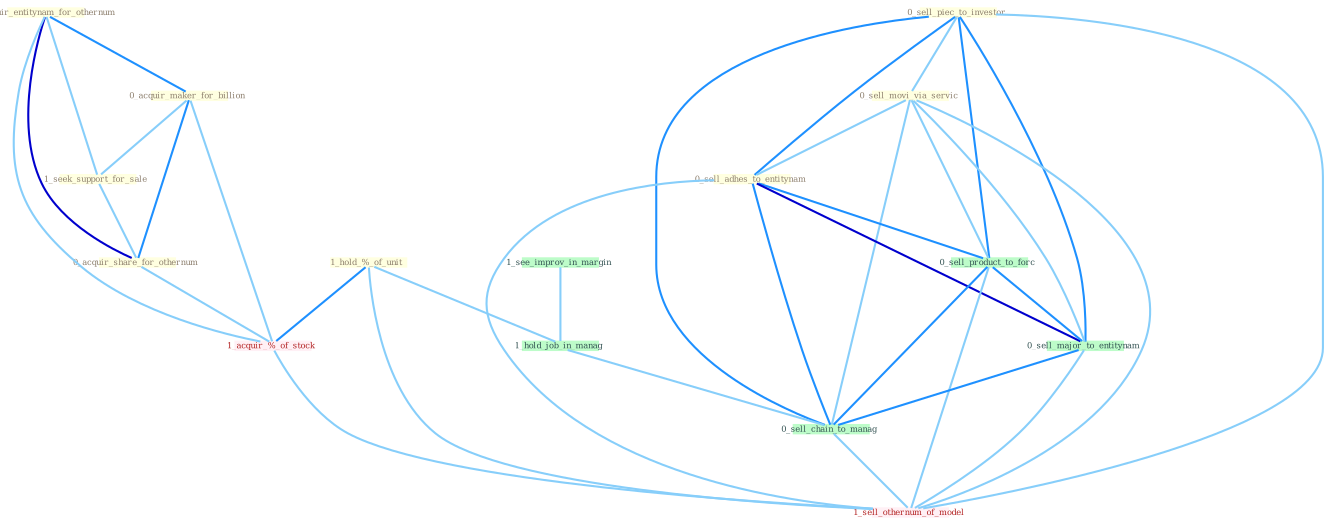 Graph G{ 
    node
    [shape=polygon,style=filled,width=.5,height=.06,color="#BDFCC9",fixedsize=true,fontsize=4,
    fontcolor="#2f4f4f"];
    {node
    [color="#ffffe0", fontcolor="#8b7d6b"] "0_acquir_entitynam_for_othernum " "1_hold_%_of_unit " "0_acquir_maker_for_billion " "0_sell_piec_to_investor " "1_seek_support_for_sale " "0_sell_movi_via_servic " "0_sell_adhes_to_entitynam " "0_acquir_share_for_othernum "}
{node [color="#fff0f5", fontcolor="#b22222"] "1_acquir_%_of_stock " "1_sell_othernum_of_model "}
edge [color="#B0E2FF"];

	"0_acquir_entitynam_for_othernum " -- "0_acquir_maker_for_billion " [w="2", color="#1e90ff" , len=0.8];
	"0_acquir_entitynam_for_othernum " -- "1_seek_support_for_sale " [w="1", color="#87cefa" ];
	"0_acquir_entitynam_for_othernum " -- "0_acquir_share_for_othernum " [w="3", color="#0000cd" , len=0.6];
	"0_acquir_entitynam_for_othernum " -- "1_acquir_%_of_stock " [w="1", color="#87cefa" ];
	"1_hold_%_of_unit " -- "1_acquir_%_of_stock " [w="2", color="#1e90ff" , len=0.8];
	"1_hold_%_of_unit " -- "1_hold_job_in_manag " [w="1", color="#87cefa" ];
	"1_hold_%_of_unit " -- "1_sell_othernum_of_model " [w="1", color="#87cefa" ];
	"0_acquir_maker_for_billion " -- "1_seek_support_for_sale " [w="1", color="#87cefa" ];
	"0_acquir_maker_for_billion " -- "0_acquir_share_for_othernum " [w="2", color="#1e90ff" , len=0.8];
	"0_acquir_maker_for_billion " -- "1_acquir_%_of_stock " [w="1", color="#87cefa" ];
	"0_sell_piec_to_investor " -- "0_sell_movi_via_servic " [w="1", color="#87cefa" ];
	"0_sell_piec_to_investor " -- "0_sell_adhes_to_entitynam " [w="2", color="#1e90ff" , len=0.8];
	"0_sell_piec_to_investor " -- "0_sell_product_to_forc " [w="2", color="#1e90ff" , len=0.8];
	"0_sell_piec_to_investor " -- "0_sell_major_to_entitynam " [w="2", color="#1e90ff" , len=0.8];
	"0_sell_piec_to_investor " -- "0_sell_chain_to_manag " [w="2", color="#1e90ff" , len=0.8];
	"0_sell_piec_to_investor " -- "1_sell_othernum_of_model " [w="1", color="#87cefa" ];
	"1_seek_support_for_sale " -- "0_acquir_share_for_othernum " [w="1", color="#87cefa" ];
	"0_sell_movi_via_servic " -- "0_sell_adhes_to_entitynam " [w="1", color="#87cefa" ];
	"0_sell_movi_via_servic " -- "0_sell_product_to_forc " [w="1", color="#87cefa" ];
	"0_sell_movi_via_servic " -- "0_sell_major_to_entitynam " [w="1", color="#87cefa" ];
	"0_sell_movi_via_servic " -- "0_sell_chain_to_manag " [w="1", color="#87cefa" ];
	"0_sell_movi_via_servic " -- "1_sell_othernum_of_model " [w="1", color="#87cefa" ];
	"0_sell_adhes_to_entitynam " -- "0_sell_product_to_forc " [w="2", color="#1e90ff" , len=0.8];
	"0_sell_adhes_to_entitynam " -- "0_sell_major_to_entitynam " [w="3", color="#0000cd" , len=0.6];
	"0_sell_adhes_to_entitynam " -- "0_sell_chain_to_manag " [w="2", color="#1e90ff" , len=0.8];
	"0_sell_adhes_to_entitynam " -- "1_sell_othernum_of_model " [w="1", color="#87cefa" ];
	"0_acquir_share_for_othernum " -- "1_acquir_%_of_stock " [w="1", color="#87cefa" ];
	"1_see_improv_in_margin " -- "1_hold_job_in_manag " [w="1", color="#87cefa" ];
	"1_acquir_%_of_stock " -- "1_sell_othernum_of_model " [w="1", color="#87cefa" ];
	"1_hold_job_in_manag " -- "0_sell_chain_to_manag " [w="1", color="#87cefa" ];
	"0_sell_product_to_forc " -- "0_sell_major_to_entitynam " [w="2", color="#1e90ff" , len=0.8];
	"0_sell_product_to_forc " -- "0_sell_chain_to_manag " [w="2", color="#1e90ff" , len=0.8];
	"0_sell_product_to_forc " -- "1_sell_othernum_of_model " [w="1", color="#87cefa" ];
	"0_sell_major_to_entitynam " -- "0_sell_chain_to_manag " [w="2", color="#1e90ff" , len=0.8];
	"0_sell_major_to_entitynam " -- "1_sell_othernum_of_model " [w="1", color="#87cefa" ];
	"0_sell_chain_to_manag " -- "1_sell_othernum_of_model " [w="1", color="#87cefa" ];
}